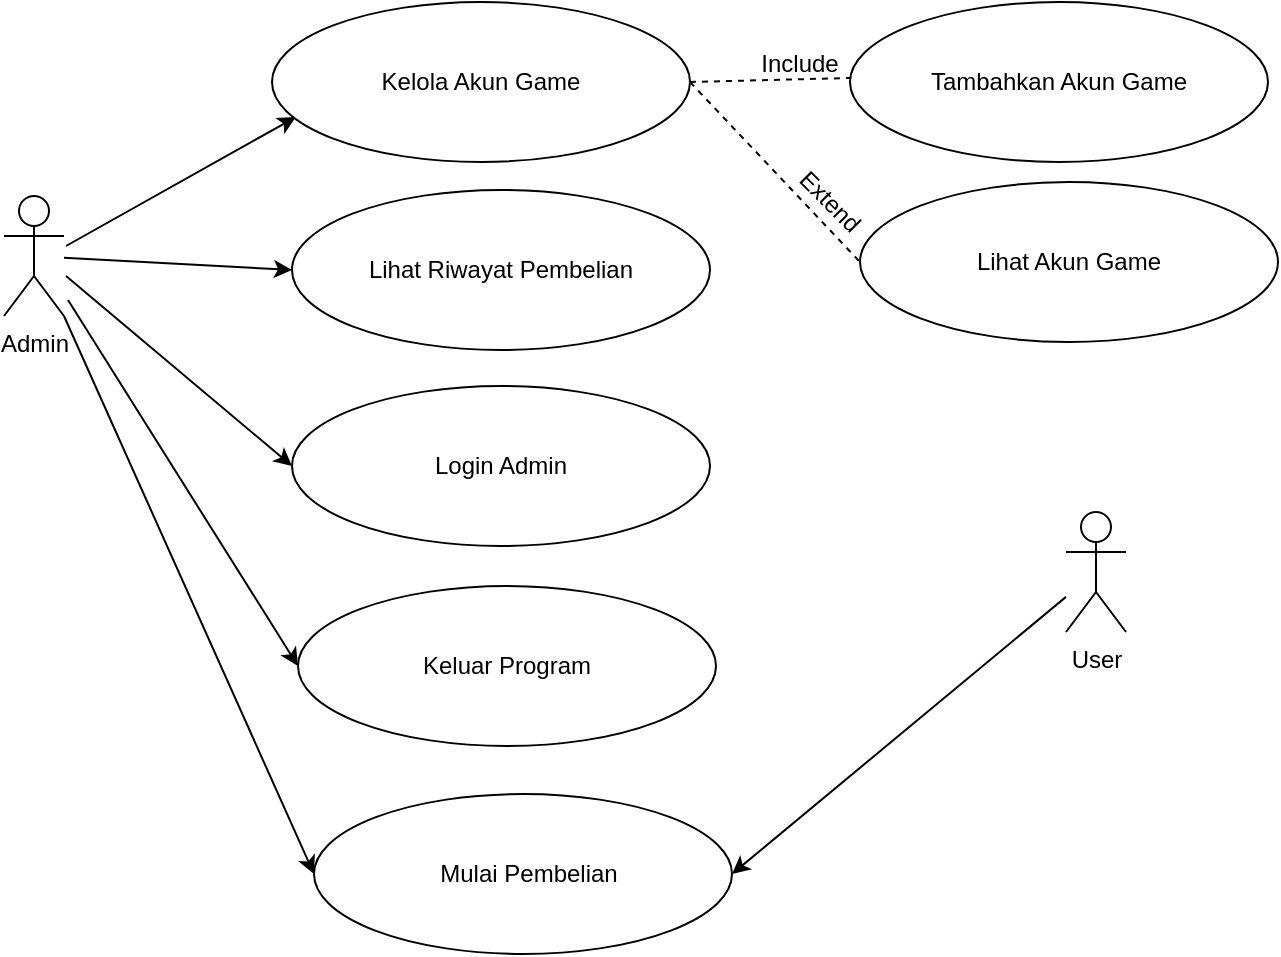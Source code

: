 <mxfile version="28.2.5">
  <diagram name="Page-1" id="lZ-ejCGxtwIsZ3qXJpxw">
    <mxGraphModel dx="1139" dy="573" grid="0" gridSize="10" guides="1" tooltips="1" connect="1" arrows="1" fold="1" page="1" pageScale="1" pageWidth="850" pageHeight="1100" math="0" shadow="0">
      <root>
        <mxCell id="0" />
        <mxCell id="1" parent="0" />
        <mxCell id="HLW3MYWPXs-JLA7aMpWk-1" value="Admin" style="shape=umlActor;verticalLabelPosition=bottom;verticalAlign=top;html=1;outlineConnect=0;" vertex="1" parent="1">
          <mxGeometry x="179" y="137" width="30" height="60" as="geometry" />
        </mxCell>
        <mxCell id="HLW3MYWPXs-JLA7aMpWk-2" value="" style="endArrow=classic;html=1;rounded=0;entryX=0.057;entryY=0.719;entryDx=0;entryDy=0;entryPerimeter=0;" edge="1" parent="1" target="HLW3MYWPXs-JLA7aMpWk-3">
          <mxGeometry width="50" height="50" relative="1" as="geometry">
            <mxPoint x="210" y="162" as="sourcePoint" />
            <mxPoint x="323" y="102" as="targetPoint" />
          </mxGeometry>
        </mxCell>
        <mxCell id="HLW3MYWPXs-JLA7aMpWk-3" value="" style="ellipse;whiteSpace=wrap;html=1;" vertex="1" parent="1">
          <mxGeometry x="313" y="40" width="209" height="80" as="geometry" />
        </mxCell>
        <mxCell id="HLW3MYWPXs-JLA7aMpWk-4" value="Kelola Akun Game" style="text;html=1;align=center;verticalAlign=middle;whiteSpace=wrap;rounded=0;" vertex="1" parent="1">
          <mxGeometry x="348" y="65" width="139" height="30" as="geometry" />
        </mxCell>
        <mxCell id="HLW3MYWPXs-JLA7aMpWk-5" value="" style="ellipse;whiteSpace=wrap;html=1;" vertex="1" parent="1">
          <mxGeometry x="323" y="134" width="209" height="80" as="geometry" />
        </mxCell>
        <mxCell id="HLW3MYWPXs-JLA7aMpWk-6" value="" style="endArrow=classic;html=1;rounded=0;entryX=0;entryY=0.5;entryDx=0;entryDy=0;" edge="1" parent="1" source="HLW3MYWPXs-JLA7aMpWk-1" target="HLW3MYWPXs-JLA7aMpWk-5">
          <mxGeometry width="50" height="50" relative="1" as="geometry">
            <mxPoint x="206" y="246" as="sourcePoint" />
            <mxPoint x="323" y="206" as="targetPoint" />
          </mxGeometry>
        </mxCell>
        <mxCell id="HLW3MYWPXs-JLA7aMpWk-7" value="Lihat Riwayat Pembelian" style="text;html=1;align=center;verticalAlign=middle;whiteSpace=wrap;rounded=0;" vertex="1" parent="1">
          <mxGeometry x="358" y="159" width="139" height="30" as="geometry" />
        </mxCell>
        <mxCell id="HLW3MYWPXs-JLA7aMpWk-12" value="" style="endArrow=classic;html=1;rounded=0;entryX=0;entryY=0.5;entryDx=0;entryDy=0;" edge="1" parent="1" target="HLW3MYWPXs-JLA7aMpWk-14">
          <mxGeometry width="50" height="50" relative="1" as="geometry">
            <mxPoint x="210" y="177" as="sourcePoint" />
            <mxPoint x="304" y="406" as="targetPoint" />
          </mxGeometry>
        </mxCell>
        <mxCell id="HLW3MYWPXs-JLA7aMpWk-14" value="" style="ellipse;whiteSpace=wrap;html=1;" vertex="1" parent="1">
          <mxGeometry x="323" y="232" width="209" height="80" as="geometry" />
        </mxCell>
        <mxCell id="HLW3MYWPXs-JLA7aMpWk-15" value="Login Admin" style="text;html=1;align=center;verticalAlign=middle;whiteSpace=wrap;rounded=0;" vertex="1" parent="1">
          <mxGeometry x="358" y="257" width="139" height="30" as="geometry" />
        </mxCell>
        <mxCell id="HLW3MYWPXs-JLA7aMpWk-17" value="" style="ellipse;whiteSpace=wrap;html=1;" vertex="1" parent="1">
          <mxGeometry x="326" y="332" width="209" height="80" as="geometry" />
        </mxCell>
        <mxCell id="HLW3MYWPXs-JLA7aMpWk-18" value="Keluar Program" style="text;html=1;align=center;verticalAlign=middle;whiteSpace=wrap;rounded=0;" vertex="1" parent="1">
          <mxGeometry x="361" y="357" width="139" height="30" as="geometry" />
        </mxCell>
        <mxCell id="HLW3MYWPXs-JLA7aMpWk-19" value="" style="endArrow=classic;html=1;rounded=0;entryX=0;entryY=0.5;entryDx=0;entryDy=0;" edge="1" target="HLW3MYWPXs-JLA7aMpWk-17" parent="1">
          <mxGeometry width="50" height="50" relative="1" as="geometry">
            <mxPoint x="211" y="189" as="sourcePoint" />
            <mxPoint x="302" y="497" as="targetPoint" />
          </mxGeometry>
        </mxCell>
        <mxCell id="HLW3MYWPXs-JLA7aMpWk-24" value="" style="endArrow=classic;html=1;rounded=0;entryX=0;entryY=0.5;entryDx=0;entryDy=0;exitX=1;exitY=1;exitDx=0;exitDy=0;exitPerimeter=0;" edge="1" target="HLW3MYWPXs-JLA7aMpWk-25" parent="1" source="HLW3MYWPXs-JLA7aMpWk-1">
          <mxGeometry width="50" height="50" relative="1" as="geometry">
            <mxPoint x="209" y="290" as="sourcePoint" />
            <mxPoint x="287" y="687" as="targetPoint" />
          </mxGeometry>
        </mxCell>
        <mxCell id="HLW3MYWPXs-JLA7aMpWk-25" value="" style="ellipse;whiteSpace=wrap;html=1;" vertex="1" parent="1">
          <mxGeometry x="334" y="436" width="209" height="80" as="geometry" />
        </mxCell>
        <mxCell id="HLW3MYWPXs-JLA7aMpWk-26" value="Mulai Pembelian" style="text;html=1;align=center;verticalAlign=middle;whiteSpace=wrap;rounded=0;" vertex="1" parent="1">
          <mxGeometry x="372" y="461" width="139" height="30" as="geometry" />
        </mxCell>
        <mxCell id="HLW3MYWPXs-JLA7aMpWk-27" value="User" style="shape=umlActor;verticalLabelPosition=bottom;verticalAlign=top;html=1;outlineConnect=0;" vertex="1" parent="1">
          <mxGeometry x="710" y="295" width="30" height="60" as="geometry" />
        </mxCell>
        <mxCell id="HLW3MYWPXs-JLA7aMpWk-28" value="" style="endArrow=classic;html=1;rounded=0;entryX=1;entryY=0.5;entryDx=0;entryDy=0;" edge="1" parent="1" source="HLW3MYWPXs-JLA7aMpWk-27" target="HLW3MYWPXs-JLA7aMpWk-25">
          <mxGeometry width="50" height="50" relative="1" as="geometry">
            <mxPoint x="475" y="345" as="sourcePoint" />
            <mxPoint x="525" y="295" as="targetPoint" />
          </mxGeometry>
        </mxCell>
        <mxCell id="HLW3MYWPXs-JLA7aMpWk-31" value="" style="endArrow=none;dashed=1;html=1;rounded=0;exitX=1;exitY=0.5;exitDx=0;exitDy=0;" edge="1" parent="1" source="HLW3MYWPXs-JLA7aMpWk-3">
          <mxGeometry width="50" height="50" relative="1" as="geometry">
            <mxPoint x="523" y="204" as="sourcePoint" />
            <mxPoint x="602" y="78" as="targetPoint" />
          </mxGeometry>
        </mxCell>
        <mxCell id="HLW3MYWPXs-JLA7aMpWk-32" value="" style="ellipse;whiteSpace=wrap;html=1;" vertex="1" parent="1">
          <mxGeometry x="602" y="40" width="209" height="80" as="geometry" />
        </mxCell>
        <mxCell id="HLW3MYWPXs-JLA7aMpWk-33" value="Tambahkan Akun Game" style="text;html=1;align=center;verticalAlign=middle;whiteSpace=wrap;rounded=0;" vertex="1" parent="1">
          <mxGeometry x="637" y="65" width="139" height="30" as="geometry" />
        </mxCell>
        <mxCell id="HLW3MYWPXs-JLA7aMpWk-34" value="" style="ellipse;whiteSpace=wrap;html=1;" vertex="1" parent="1">
          <mxGeometry x="607" y="130" width="209" height="80" as="geometry" />
        </mxCell>
        <mxCell id="HLW3MYWPXs-JLA7aMpWk-35" value="Lihat Akun Game" style="text;html=1;align=center;verticalAlign=middle;whiteSpace=wrap;rounded=0;" vertex="1" parent="1">
          <mxGeometry x="642" y="155" width="139" height="30" as="geometry" />
        </mxCell>
        <mxCell id="HLW3MYWPXs-JLA7aMpWk-36" value="" style="endArrow=none;dashed=1;html=1;rounded=0;exitX=1;exitY=0.5;exitDx=0;exitDy=0;entryX=0;entryY=0.5;entryDx=0;entryDy=0;" edge="1" parent="1" source="HLW3MYWPXs-JLA7aMpWk-3" target="HLW3MYWPXs-JLA7aMpWk-34">
          <mxGeometry width="50" height="50" relative="1" as="geometry">
            <mxPoint x="532" y="90" as="sourcePoint" />
            <mxPoint x="612" y="88" as="targetPoint" />
          </mxGeometry>
        </mxCell>
        <mxCell id="HLW3MYWPXs-JLA7aMpWk-37" value="Include" style="text;html=1;align=center;verticalAlign=middle;whiteSpace=wrap;rounded=0;" vertex="1" parent="1">
          <mxGeometry x="547" y="56" width="60" height="30" as="geometry" />
        </mxCell>
        <mxCell id="HLW3MYWPXs-JLA7aMpWk-38" value="Extend" style="text;html=1;align=center;verticalAlign=middle;whiteSpace=wrap;rounded=0;rotation=45;" vertex="1" parent="1">
          <mxGeometry x="562" y="125" width="60" height="30" as="geometry" />
        </mxCell>
      </root>
    </mxGraphModel>
  </diagram>
</mxfile>
